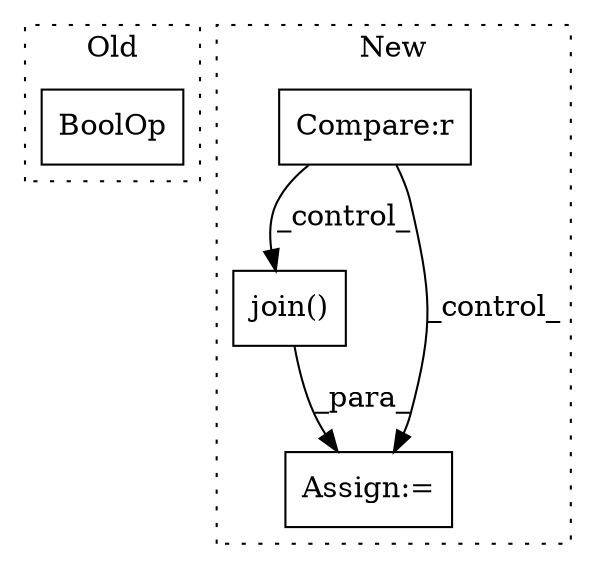 digraph G {
subgraph cluster0 {
1 [label="BoolOp" a="72" s="1562" l="48" shape="box"];
label = "Old";
style="dotted";
}
subgraph cluster1 {
2 [label="join()" a="75" s="1625,1639" l="8,1" shape="box"];
3 [label="Assign:=" a="68" s="1622" l="3" shape="box"];
4 [label="Compare:r" a="40" s="1476" l="10" shape="box"];
label = "New";
style="dotted";
}
2 -> 3 [label="_para_"];
4 -> 2 [label="_control_"];
4 -> 3 [label="_control_"];
}